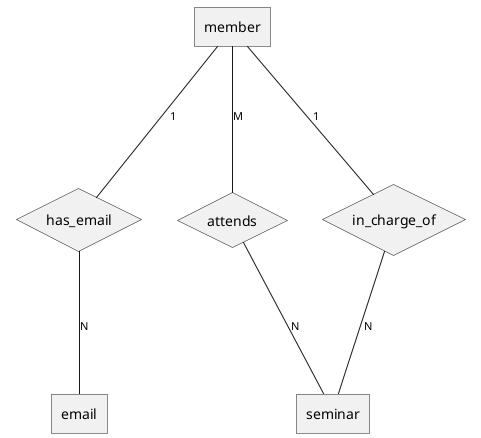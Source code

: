 @startchen
entity member {
}
entity email {
}
entity seminar {
}

relationship has_email {
}
relationship attends {
}
relationship in_charge_of {
}

member -1- has_email
has_email -N- email

member -M- attends
attends -N- seminar

member -1- in_charge_of
in_charge_of -N- seminar

@endchen

